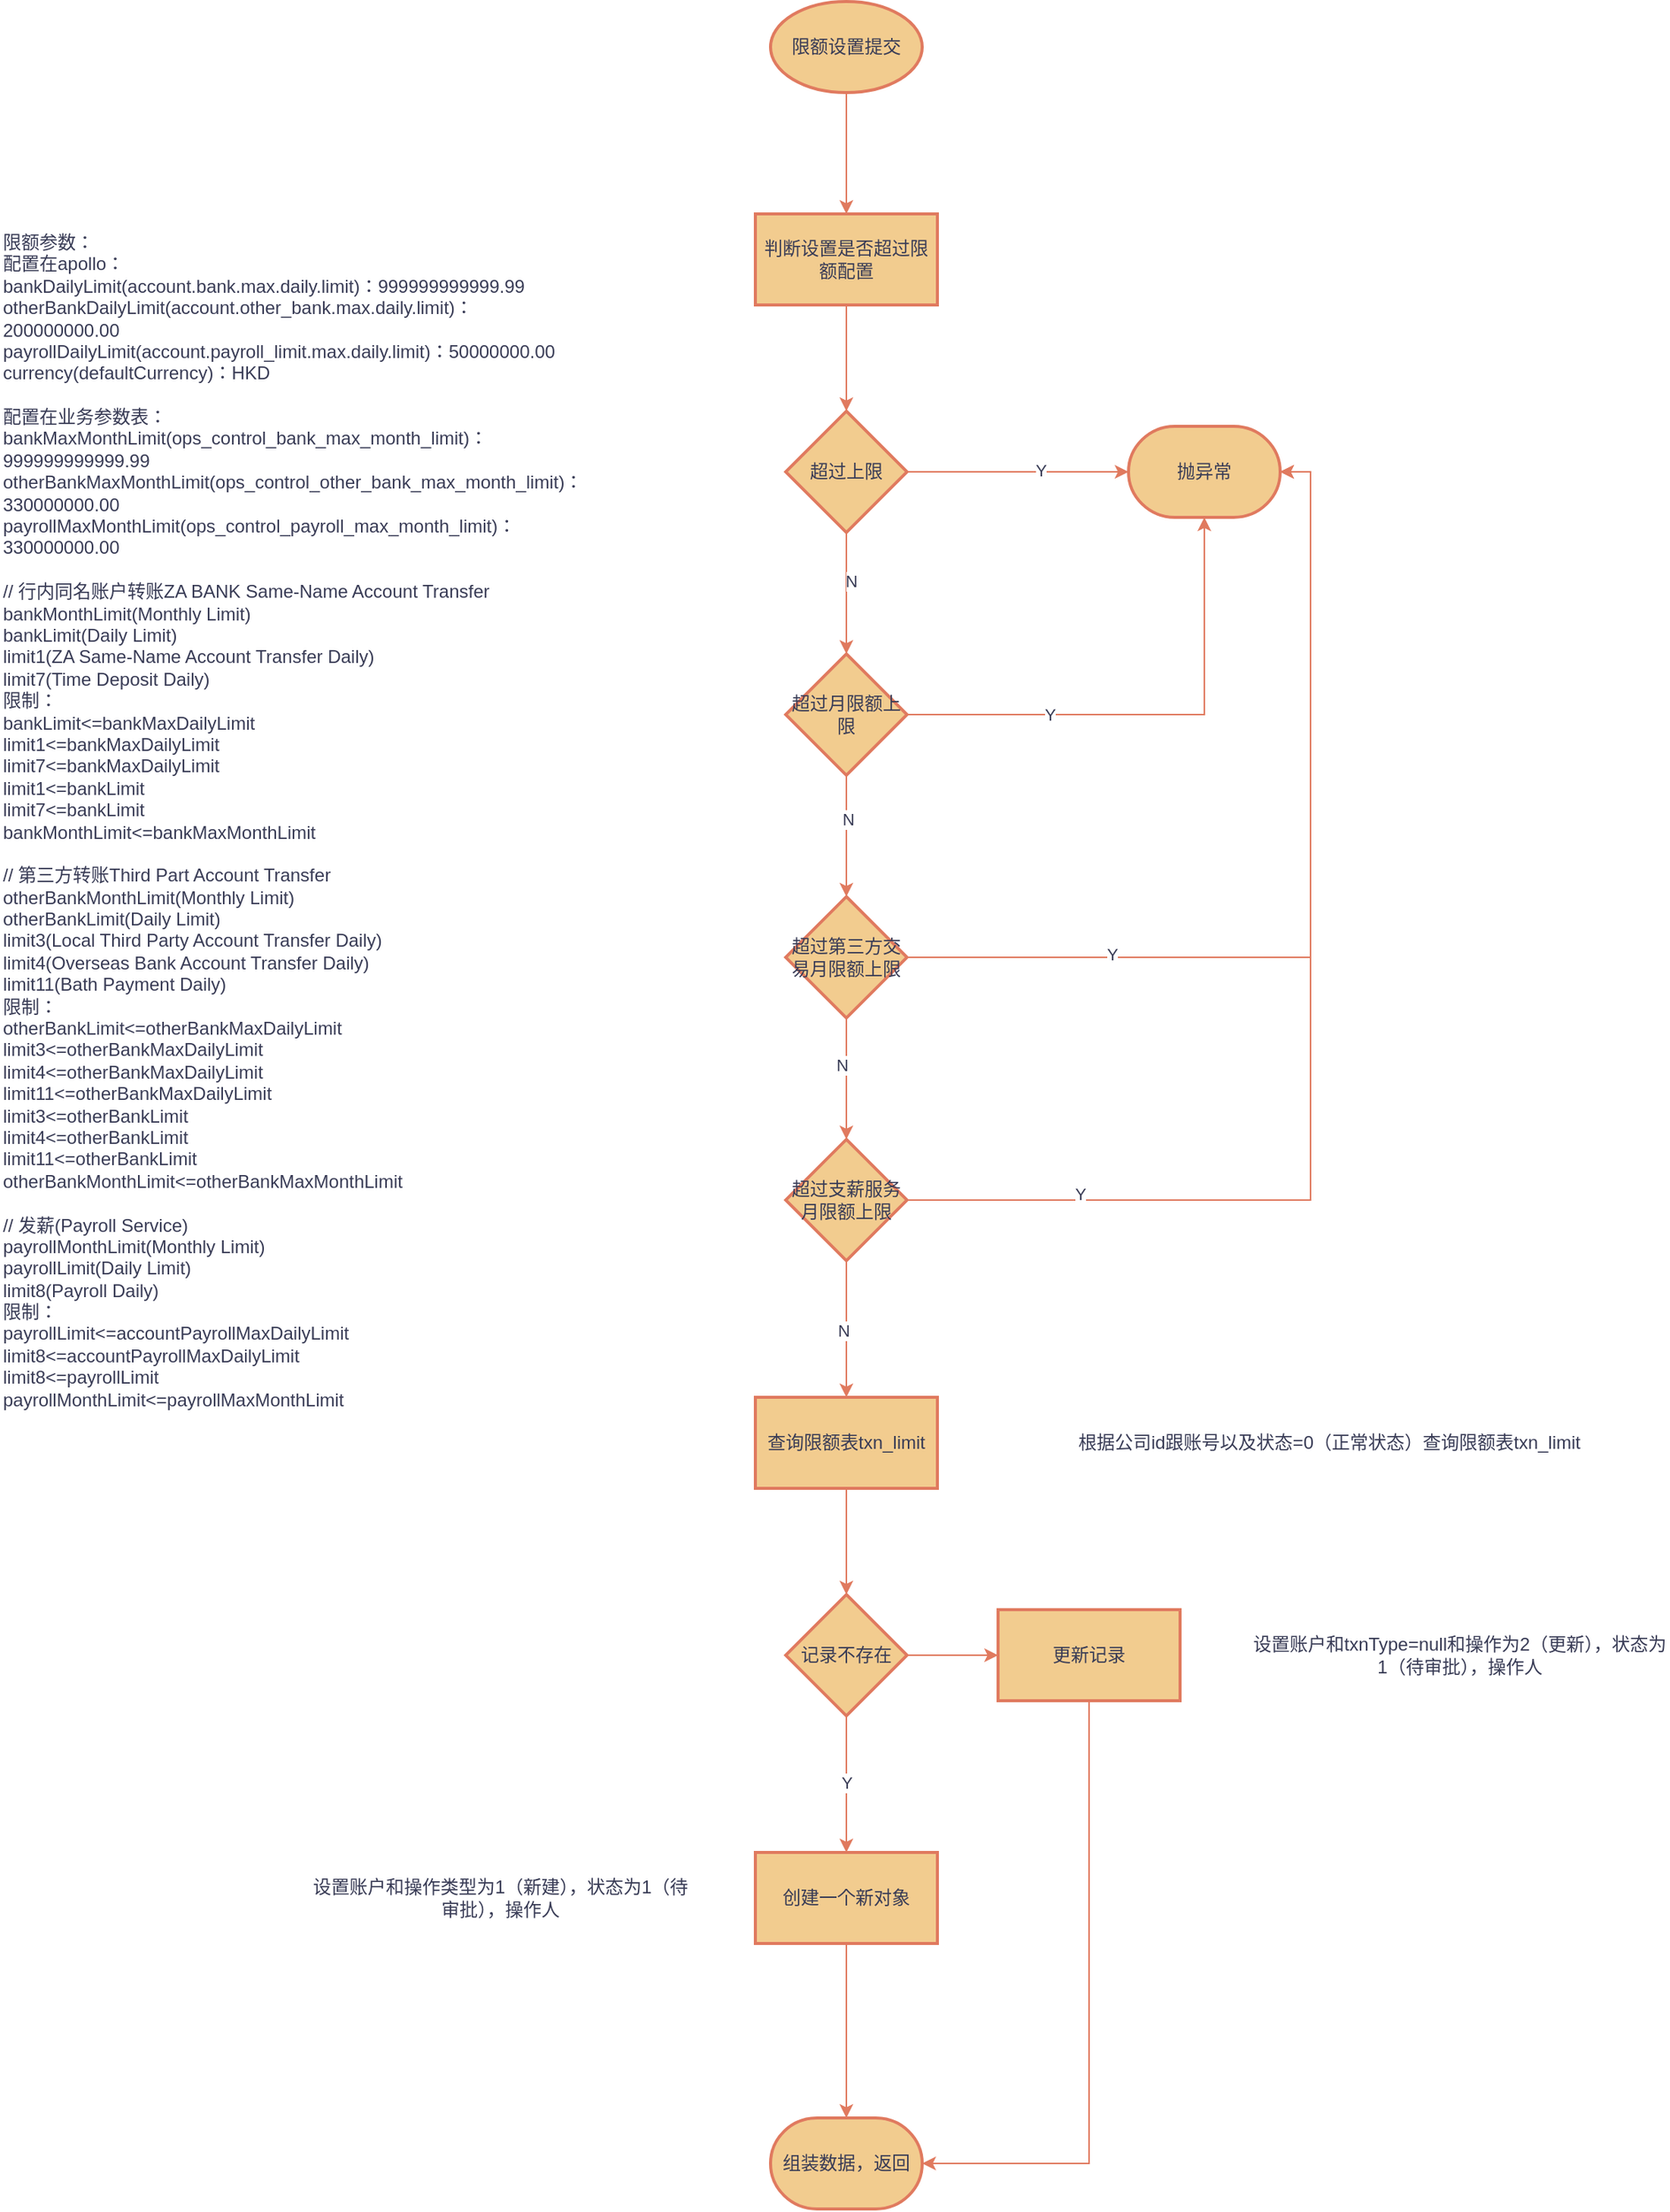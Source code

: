 <mxfile version="24.7.10">
  <diagram name="第 1 页" id="K3gKeXfkEaXai-wfxe_M">
    <mxGraphModel dx="1834" dy="738" grid="0" gridSize="10" guides="1" tooltips="1" connect="1" arrows="1" fold="1" page="0" pageScale="1" pageWidth="827" pageHeight="1169" math="0" shadow="0">
      <root>
        <mxCell id="0" />
        <mxCell id="1" parent="0" />
        <mxCell id="sGchhpKF47FbVZYP23dr-3" value="" style="edgeStyle=orthogonalEdgeStyle;rounded=0;orthogonalLoop=1;jettySize=auto;html=1;strokeColor=#E07A5F;fontColor=#393C56;fillColor=#F2CC8F;" edge="1" parent="1" source="sGchhpKF47FbVZYP23dr-1" target="sGchhpKF47FbVZYP23dr-2">
          <mxGeometry relative="1" as="geometry" />
        </mxCell>
        <mxCell id="sGchhpKF47FbVZYP23dr-1" value="限额设置提交" style="strokeWidth=2;html=1;shape=mxgraph.flowchart.start_1;whiteSpace=wrap;labelBackgroundColor=none;fillColor=#F2CC8F;strokeColor=#E07A5F;fontColor=#393C56;" vertex="1" parent="1">
          <mxGeometry x="150" y="19" width="100" height="60" as="geometry" />
        </mxCell>
        <mxCell id="sGchhpKF47FbVZYP23dr-5" value="" style="edgeStyle=orthogonalEdgeStyle;rounded=0;orthogonalLoop=1;jettySize=auto;html=1;strokeColor=#E07A5F;fontColor=#393C56;fillColor=#F2CC8F;" edge="1" parent="1" source="sGchhpKF47FbVZYP23dr-2" target="sGchhpKF47FbVZYP23dr-4">
          <mxGeometry relative="1" as="geometry" />
        </mxCell>
        <mxCell id="sGchhpKF47FbVZYP23dr-2" value="判断设置是否超过限额配置" style="whiteSpace=wrap;html=1;fillColor=#F2CC8F;strokeColor=#E07A5F;fontColor=#393C56;strokeWidth=2;labelBackgroundColor=none;" vertex="1" parent="1">
          <mxGeometry x="140" y="159" width="120" height="60" as="geometry" />
        </mxCell>
        <mxCell id="sGchhpKF47FbVZYP23dr-7" style="edgeStyle=orthogonalEdgeStyle;rounded=0;orthogonalLoop=1;jettySize=auto;html=1;exitX=1;exitY=0.5;exitDx=0;exitDy=0;strokeColor=#E07A5F;fontColor=#393C56;fillColor=#F2CC8F;" edge="1" parent="1" source="sGchhpKF47FbVZYP23dr-4" target="sGchhpKF47FbVZYP23dr-6">
          <mxGeometry relative="1" as="geometry" />
        </mxCell>
        <mxCell id="sGchhpKF47FbVZYP23dr-8" value="Y" style="edgeLabel;html=1;align=center;verticalAlign=middle;resizable=0;points=[];strokeColor=#E07A5F;fontColor=#393C56;fillColor=#F2CC8F;" vertex="1" connectable="0" parent="sGchhpKF47FbVZYP23dr-7">
          <mxGeometry x="0.205" y="1" relative="1" as="geometry">
            <mxPoint as="offset" />
          </mxGeometry>
        </mxCell>
        <mxCell id="sGchhpKF47FbVZYP23dr-10" value="" style="edgeStyle=orthogonalEdgeStyle;rounded=0;orthogonalLoop=1;jettySize=auto;html=1;strokeColor=#E07A5F;fontColor=#393C56;fillColor=#F2CC8F;" edge="1" parent="1" source="sGchhpKF47FbVZYP23dr-4" target="sGchhpKF47FbVZYP23dr-9">
          <mxGeometry relative="1" as="geometry" />
        </mxCell>
        <mxCell id="sGchhpKF47FbVZYP23dr-12" value="N" style="edgeLabel;html=1;align=center;verticalAlign=middle;resizable=0;points=[];strokeColor=#E07A5F;fontColor=#393C56;fillColor=#F2CC8F;" vertex="1" connectable="0" parent="sGchhpKF47FbVZYP23dr-10">
          <mxGeometry x="-0.2" y="3" relative="1" as="geometry">
            <mxPoint as="offset" />
          </mxGeometry>
        </mxCell>
        <mxCell id="sGchhpKF47FbVZYP23dr-4" value="超过上限" style="rhombus;whiteSpace=wrap;html=1;fillColor=#F2CC8F;strokeColor=#E07A5F;fontColor=#393C56;strokeWidth=2;labelBackgroundColor=none;" vertex="1" parent="1">
          <mxGeometry x="160" y="289" width="80" height="80" as="geometry" />
        </mxCell>
        <mxCell id="sGchhpKF47FbVZYP23dr-6" value="抛异常" style="strokeWidth=2;html=1;shape=mxgraph.flowchart.terminator;whiteSpace=wrap;strokeColor=#E07A5F;fontColor=#393C56;fillColor=#F2CC8F;" vertex="1" parent="1">
          <mxGeometry x="386" y="299" width="100" height="60" as="geometry" />
        </mxCell>
        <mxCell id="sGchhpKF47FbVZYP23dr-11" style="edgeStyle=orthogonalEdgeStyle;rounded=0;orthogonalLoop=1;jettySize=auto;html=1;exitX=1;exitY=0.5;exitDx=0;exitDy=0;strokeColor=#E07A5F;fontColor=#393C56;fillColor=#F2CC8F;" edge="1" parent="1" source="sGchhpKF47FbVZYP23dr-9" target="sGchhpKF47FbVZYP23dr-6">
          <mxGeometry relative="1" as="geometry" />
        </mxCell>
        <mxCell id="sGchhpKF47FbVZYP23dr-13" value="Y" style="edgeLabel;html=1;align=center;verticalAlign=middle;resizable=0;points=[];strokeColor=#E07A5F;fontColor=#393C56;fillColor=#F2CC8F;" vertex="1" connectable="0" parent="sGchhpKF47FbVZYP23dr-11">
          <mxGeometry x="-0.423" relative="1" as="geometry">
            <mxPoint as="offset" />
          </mxGeometry>
        </mxCell>
        <mxCell id="sGchhpKF47FbVZYP23dr-15" value="" style="edgeStyle=orthogonalEdgeStyle;rounded=0;orthogonalLoop=1;jettySize=auto;html=1;strokeColor=#E07A5F;fontColor=#393C56;fillColor=#F2CC8F;" edge="1" parent="1" source="sGchhpKF47FbVZYP23dr-9" target="sGchhpKF47FbVZYP23dr-14">
          <mxGeometry relative="1" as="geometry" />
        </mxCell>
        <mxCell id="sGchhpKF47FbVZYP23dr-18" value="N" style="edgeLabel;html=1;align=center;verticalAlign=middle;resizable=0;points=[];strokeColor=#E07A5F;fontColor=#393C56;fillColor=#F2CC8F;" vertex="1" connectable="0" parent="sGchhpKF47FbVZYP23dr-15">
          <mxGeometry x="-0.275" y="1" relative="1" as="geometry">
            <mxPoint as="offset" />
          </mxGeometry>
        </mxCell>
        <mxCell id="sGchhpKF47FbVZYP23dr-9" value="超过月限额上限" style="rhombus;whiteSpace=wrap;html=1;fillColor=#F2CC8F;strokeColor=#E07A5F;fontColor=#393C56;strokeWidth=2;labelBackgroundColor=none;" vertex="1" parent="1">
          <mxGeometry x="160" y="449" width="80" height="80" as="geometry" />
        </mxCell>
        <mxCell id="sGchhpKF47FbVZYP23dr-20" value="" style="edgeStyle=orthogonalEdgeStyle;rounded=0;orthogonalLoop=1;jettySize=auto;html=1;strokeColor=#E07A5F;fontColor=#393C56;fillColor=#F2CC8F;" edge="1" parent="1" source="sGchhpKF47FbVZYP23dr-14" target="sGchhpKF47FbVZYP23dr-19">
          <mxGeometry relative="1" as="geometry" />
        </mxCell>
        <mxCell id="sGchhpKF47FbVZYP23dr-21" value="N" style="edgeLabel;html=1;align=center;verticalAlign=middle;resizable=0;points=[];strokeColor=#E07A5F;fontColor=#393C56;fillColor=#F2CC8F;" vertex="1" connectable="0" parent="sGchhpKF47FbVZYP23dr-20">
          <mxGeometry x="-0.225" y="-3" relative="1" as="geometry">
            <mxPoint as="offset" />
          </mxGeometry>
        </mxCell>
        <mxCell id="sGchhpKF47FbVZYP23dr-14" value="超过第三方交易月限额上限" style="rhombus;whiteSpace=wrap;html=1;fillColor=#F2CC8F;strokeColor=#E07A5F;fontColor=#393C56;strokeWidth=2;labelBackgroundColor=none;" vertex="1" parent="1">
          <mxGeometry x="160" y="609" width="80" height="80" as="geometry" />
        </mxCell>
        <mxCell id="sGchhpKF47FbVZYP23dr-16" style="edgeStyle=orthogonalEdgeStyle;rounded=0;orthogonalLoop=1;jettySize=auto;html=1;exitX=1;exitY=0.5;exitDx=0;exitDy=0;entryX=1;entryY=0.5;entryDx=0;entryDy=0;entryPerimeter=0;strokeColor=#E07A5F;fontColor=#393C56;fillColor=#F2CC8F;" edge="1" parent="1" source="sGchhpKF47FbVZYP23dr-14" target="sGchhpKF47FbVZYP23dr-6">
          <mxGeometry relative="1" as="geometry" />
        </mxCell>
        <mxCell id="sGchhpKF47FbVZYP23dr-17" value="Y" style="edgeLabel;html=1;align=center;verticalAlign=middle;resizable=0;points=[];strokeColor=#E07A5F;fontColor=#393C56;fillColor=#F2CC8F;" vertex="1" connectable="0" parent="sGchhpKF47FbVZYP23dr-16">
          <mxGeometry x="-0.554" y="2" relative="1" as="geometry">
            <mxPoint as="offset" />
          </mxGeometry>
        </mxCell>
        <mxCell id="sGchhpKF47FbVZYP23dr-25" value="" style="edgeStyle=orthogonalEdgeStyle;rounded=0;orthogonalLoop=1;jettySize=auto;html=1;strokeColor=#E07A5F;fontColor=#393C56;fillColor=#F2CC8F;" edge="1" parent="1" source="sGchhpKF47FbVZYP23dr-19" target="sGchhpKF47FbVZYP23dr-24">
          <mxGeometry relative="1" as="geometry" />
        </mxCell>
        <mxCell id="sGchhpKF47FbVZYP23dr-26" value="N" style="edgeLabel;html=1;align=center;verticalAlign=middle;resizable=0;points=[];strokeColor=#E07A5F;fontColor=#393C56;fillColor=#F2CC8F;" vertex="1" connectable="0" parent="sGchhpKF47FbVZYP23dr-25">
          <mxGeometry x="0.022" y="-2" relative="1" as="geometry">
            <mxPoint as="offset" />
          </mxGeometry>
        </mxCell>
        <mxCell id="sGchhpKF47FbVZYP23dr-19" value="超过支薪服务月限额上限" style="rhombus;whiteSpace=wrap;html=1;fillColor=#F2CC8F;strokeColor=#E07A5F;fontColor=#393C56;strokeWidth=2;labelBackgroundColor=none;" vertex="1" parent="1">
          <mxGeometry x="160" y="769" width="80" height="80" as="geometry" />
        </mxCell>
        <mxCell id="sGchhpKF47FbVZYP23dr-22" style="edgeStyle=orthogonalEdgeStyle;rounded=0;orthogonalLoop=1;jettySize=auto;html=1;exitX=1;exitY=0.5;exitDx=0;exitDy=0;entryX=1;entryY=0.5;entryDx=0;entryDy=0;entryPerimeter=0;strokeColor=#E07A5F;fontColor=#393C56;fillColor=#F2CC8F;" edge="1" parent="1" source="sGchhpKF47FbVZYP23dr-19" target="sGchhpKF47FbVZYP23dr-6">
          <mxGeometry relative="1" as="geometry" />
        </mxCell>
        <mxCell id="sGchhpKF47FbVZYP23dr-23" value="Y" style="edgeLabel;html=1;align=center;verticalAlign=middle;resizable=0;points=[];strokeColor=#E07A5F;fontColor=#393C56;fillColor=#F2CC8F;" vertex="1" connectable="0" parent="sGchhpKF47FbVZYP23dr-22">
          <mxGeometry x="-0.702" y="4" relative="1" as="geometry">
            <mxPoint as="offset" />
          </mxGeometry>
        </mxCell>
        <mxCell id="sGchhpKF47FbVZYP23dr-28" value="" style="edgeStyle=orthogonalEdgeStyle;rounded=0;orthogonalLoop=1;jettySize=auto;html=1;strokeColor=#E07A5F;fontColor=#393C56;fillColor=#F2CC8F;" edge="1" parent="1" source="sGchhpKF47FbVZYP23dr-24" target="sGchhpKF47FbVZYP23dr-27">
          <mxGeometry relative="1" as="geometry" />
        </mxCell>
        <mxCell id="sGchhpKF47FbVZYP23dr-24" value="查询限额表txn_limit" style="whiteSpace=wrap;html=1;fillColor=#F2CC8F;strokeColor=#E07A5F;fontColor=#393C56;strokeWidth=2;labelBackgroundColor=none;" vertex="1" parent="1">
          <mxGeometry x="140" y="939" width="120" height="60" as="geometry" />
        </mxCell>
        <mxCell id="sGchhpKF47FbVZYP23dr-30" value="" style="edgeStyle=orthogonalEdgeStyle;rounded=0;orthogonalLoop=1;jettySize=auto;html=1;strokeColor=#E07A5F;fontColor=#393C56;fillColor=#F2CC8F;" edge="1" parent="1" source="sGchhpKF47FbVZYP23dr-27" target="sGchhpKF47FbVZYP23dr-29">
          <mxGeometry relative="1" as="geometry" />
        </mxCell>
        <mxCell id="sGchhpKF47FbVZYP23dr-31" value="Y" style="edgeLabel;html=1;align=center;verticalAlign=middle;resizable=0;points=[];strokeColor=#E07A5F;fontColor=#393C56;fillColor=#F2CC8F;" vertex="1" connectable="0" parent="sGchhpKF47FbVZYP23dr-30">
          <mxGeometry x="-0.022" relative="1" as="geometry">
            <mxPoint as="offset" />
          </mxGeometry>
        </mxCell>
        <mxCell id="sGchhpKF47FbVZYP23dr-33" value="" style="edgeStyle=orthogonalEdgeStyle;rounded=0;orthogonalLoop=1;jettySize=auto;html=1;strokeColor=#E07A5F;fontColor=#393C56;fillColor=#F2CC8F;" edge="1" parent="1" source="sGchhpKF47FbVZYP23dr-27" target="sGchhpKF47FbVZYP23dr-32">
          <mxGeometry relative="1" as="geometry" />
        </mxCell>
        <mxCell id="sGchhpKF47FbVZYP23dr-27" value="记录不存在" style="rhombus;whiteSpace=wrap;html=1;fillColor=#F2CC8F;strokeColor=#E07A5F;fontColor=#393C56;strokeWidth=2;labelBackgroundColor=none;" vertex="1" parent="1">
          <mxGeometry x="160" y="1069" width="80" height="80" as="geometry" />
        </mxCell>
        <mxCell id="sGchhpKF47FbVZYP23dr-37" style="edgeStyle=orthogonalEdgeStyle;rounded=0;orthogonalLoop=1;jettySize=auto;html=1;exitX=0.5;exitY=1;exitDx=0;exitDy=0;strokeColor=#E07A5F;fontColor=#393C56;fillColor=#F2CC8F;" edge="1" parent="1" source="sGchhpKF47FbVZYP23dr-29" target="sGchhpKF47FbVZYP23dr-36">
          <mxGeometry relative="1" as="geometry" />
        </mxCell>
        <mxCell id="sGchhpKF47FbVZYP23dr-29" value="创建一个新对象" style="whiteSpace=wrap;html=1;fillColor=#F2CC8F;strokeColor=#E07A5F;fontColor=#393C56;strokeWidth=2;labelBackgroundColor=none;" vertex="1" parent="1">
          <mxGeometry x="140" y="1239" width="120" height="60" as="geometry" />
        </mxCell>
        <mxCell id="sGchhpKF47FbVZYP23dr-32" value="更新记录" style="whiteSpace=wrap;html=1;fillColor=#F2CC8F;strokeColor=#E07A5F;fontColor=#393C56;strokeWidth=2;labelBackgroundColor=none;" vertex="1" parent="1">
          <mxGeometry x="300" y="1079" width="120" height="60" as="geometry" />
        </mxCell>
        <mxCell id="sGchhpKF47FbVZYP23dr-36" value="组装数据，返回" style="strokeWidth=2;html=1;shape=mxgraph.flowchart.terminator;whiteSpace=wrap;strokeColor=#E07A5F;fontColor=#393C56;fillColor=#F2CC8F;" vertex="1" parent="1">
          <mxGeometry x="150" y="1414" width="100" height="60" as="geometry" />
        </mxCell>
        <mxCell id="sGchhpKF47FbVZYP23dr-38" style="edgeStyle=orthogonalEdgeStyle;rounded=0;orthogonalLoop=1;jettySize=auto;html=1;exitX=0.5;exitY=1;exitDx=0;exitDy=0;entryX=1;entryY=0.5;entryDx=0;entryDy=0;entryPerimeter=0;strokeColor=#E07A5F;fontColor=#393C56;fillColor=#F2CC8F;" edge="1" parent="1" source="sGchhpKF47FbVZYP23dr-32" target="sGchhpKF47FbVZYP23dr-36">
          <mxGeometry relative="1" as="geometry" />
        </mxCell>
        <mxCell id="sGchhpKF47FbVZYP23dr-39" value="&lt;div&gt;限额参数：&lt;/div&gt;&lt;div&gt;配置在apollo：&lt;/div&gt;&lt;div&gt;bankDailyLimit(account.bank.max.daily.limit)：999999999999.99&lt;/div&gt;&lt;div&gt;otherBankDailyLimit(account.other_bank.max.daily.limit)：200000000.00&lt;/div&gt;&lt;div&gt;payrollDailyLimit(account.payroll_limit.max.daily.limit)：50000000.00&lt;/div&gt;&lt;div&gt;currency(defaultCurrency)：HKD&lt;/div&gt;&lt;div&gt;&lt;br&gt;&lt;/div&gt;&lt;div&gt;配置在业务参数表：&lt;/div&gt;&lt;div&gt;bankMaxMonthLimit(ops_control_bank_max_month_limit)：999999999999.99&lt;/div&gt;&lt;div&gt;otherBankMaxMonthLimit(ops_control_other_bank_max_month_limit)：330000000.00&lt;/div&gt;&lt;div&gt;payrollMaxMonthLimit(ops_control_payroll_max_month_limit)：330000000.00&lt;/div&gt;&lt;div&gt;&lt;br&gt;&lt;/div&gt;&lt;div&gt;// 行内同名账户转账ZA BANK Same-Name Account Transfer&lt;/div&gt;&lt;div&gt;bankMonthLimit(Monthly Limit)&lt;/div&gt;&lt;div&gt;bankLimit(Daily Limit)&lt;/div&gt;&lt;div&gt;limit1(ZA Same-Name Account Transfer Daily)&lt;/div&gt;&lt;div&gt;limit7(Time Deposit Daily)&lt;/div&gt;&lt;div&gt;限制：&lt;/div&gt;&lt;div&gt;bankLimit&amp;lt;=bankMaxDailyLimit&lt;/div&gt;&lt;div&gt;limit1&amp;lt;=bankMaxDailyLimit&lt;/div&gt;&lt;div&gt;limit7&amp;lt;=bankMaxDailyLimit&lt;/div&gt;&lt;div&gt;limit1&amp;lt;=bankLimit&lt;/div&gt;&lt;div&gt;limit7&amp;lt;=bankLimit&lt;/div&gt;&lt;div&gt;bankMonthLimit&amp;lt;=bankMaxMonthLimit&lt;/div&gt;&lt;div&gt;&lt;br&gt;&lt;/div&gt;&lt;div&gt;// 第三方转账Third Part Account Transfer&lt;/div&gt;&lt;div&gt;otherBankMonthLimit(Monthly Limit)&lt;/div&gt;&lt;div&gt;otherBankLimit(Daily Limit)&lt;/div&gt;&lt;div&gt;limit3(Local Third Party Account Transfer Daily)&lt;/div&gt;&lt;div&gt;limit4(Overseas Bank Account Transfer Daily)&lt;/div&gt;&lt;div&gt;limit11(Bath Payment Daily)&lt;/div&gt;&lt;div&gt;限制：&lt;/div&gt;&lt;div&gt;otherBankLimit&amp;lt;=otherBankMaxDailyLimit&lt;/div&gt;&lt;div&gt;limit3&amp;lt;=otherBankMaxDailyLimit&lt;/div&gt;&lt;div&gt;limit4&amp;lt;=otherBankMaxDailyLimit&lt;/div&gt;&lt;div&gt;limit11&amp;lt;=otherBankMaxDailyLimit&lt;/div&gt;&lt;div&gt;limit3&amp;lt;=otherBankLimit&lt;/div&gt;&lt;div&gt;limit4&amp;lt;=otherBankLimit&lt;/div&gt;&lt;div&gt;limit11&amp;lt;=otherBankLimit&lt;/div&gt;&lt;div&gt;otherBankMonthLimit&amp;lt;=otherBankMaxMonthLimit&lt;/div&gt;&lt;div&gt;&lt;br&gt;&lt;/div&gt;&lt;div&gt;// 发薪(Payroll Service)&lt;/div&gt;&lt;div&gt;payrollMonthLimit(Monthly Limit)&lt;/div&gt;&lt;div&gt;payrollLimit(Daily Limit)&lt;/div&gt;&lt;div&gt;limit8(Payroll Daily)&lt;/div&gt;&lt;div&gt;限制：&lt;/div&gt;&lt;div&gt;payrollLimit&amp;lt;=accountPayrollMaxDailyLimit&lt;/div&gt;&lt;div&gt;limit8&amp;lt;=accountPayrollMaxDailyLimit&lt;/div&gt;&lt;div&gt;limit8&amp;lt;=payrollLimit&lt;/div&gt;&lt;div&gt;payrollMonthLimit&amp;lt;=payrollMaxMonthLimit&lt;/div&gt;" style="text;html=1;align=left;verticalAlign=middle;whiteSpace=wrap;rounded=0;fontColor=#393C56;" vertex="1" parent="1">
          <mxGeometry x="-358" y="157" width="364" height="803" as="geometry" />
        </mxCell>
        <mxCell id="sGchhpKF47FbVZYP23dr-40" value="根据公司id跟账号以及状态=0（正常状态）查询限额表txn_limit" style="text;html=1;align=center;verticalAlign=middle;whiteSpace=wrap;rounded=0;fontColor=#393C56;" vertex="1" parent="1">
          <mxGeometry x="343" y="942.5" width="351" height="53" as="geometry" />
        </mxCell>
        <mxCell id="sGchhpKF47FbVZYP23dr-41" value="设置账户和操作类型为1（新建），状态为1（待审批），操作人" style="text;html=1;align=center;verticalAlign=middle;whiteSpace=wrap;rounded=0;fontColor=#393C56;" vertex="1" parent="1">
          <mxGeometry x="-154" y="1254" width="252" height="30" as="geometry" />
        </mxCell>
        <mxCell id="sGchhpKF47FbVZYP23dr-42" value="设置账户和txnType=null和操作为2（更新），状态为1（待审批），操作人" style="text;html=1;align=center;verticalAlign=middle;whiteSpace=wrap;rounded=0;fontColor=#393C56;" vertex="1" parent="1">
          <mxGeometry x="467" y="1094" width="275" height="30" as="geometry" />
        </mxCell>
      </root>
    </mxGraphModel>
  </diagram>
</mxfile>
